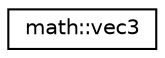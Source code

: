 digraph "Graphical Class Hierarchy"
{
  edge [fontname="Helvetica",fontsize="10",labelfontname="Helvetica",labelfontsize="10"];
  node [fontname="Helvetica",fontsize="10",shape=record];
  rankdir="LR";
  Node0 [label="math::vec3",height=0.2,width=0.4,color="black", fillcolor="white", style="filled",URL="$structmath_1_1vec3.html",tooltip="Three dimensional vector. "];
}
